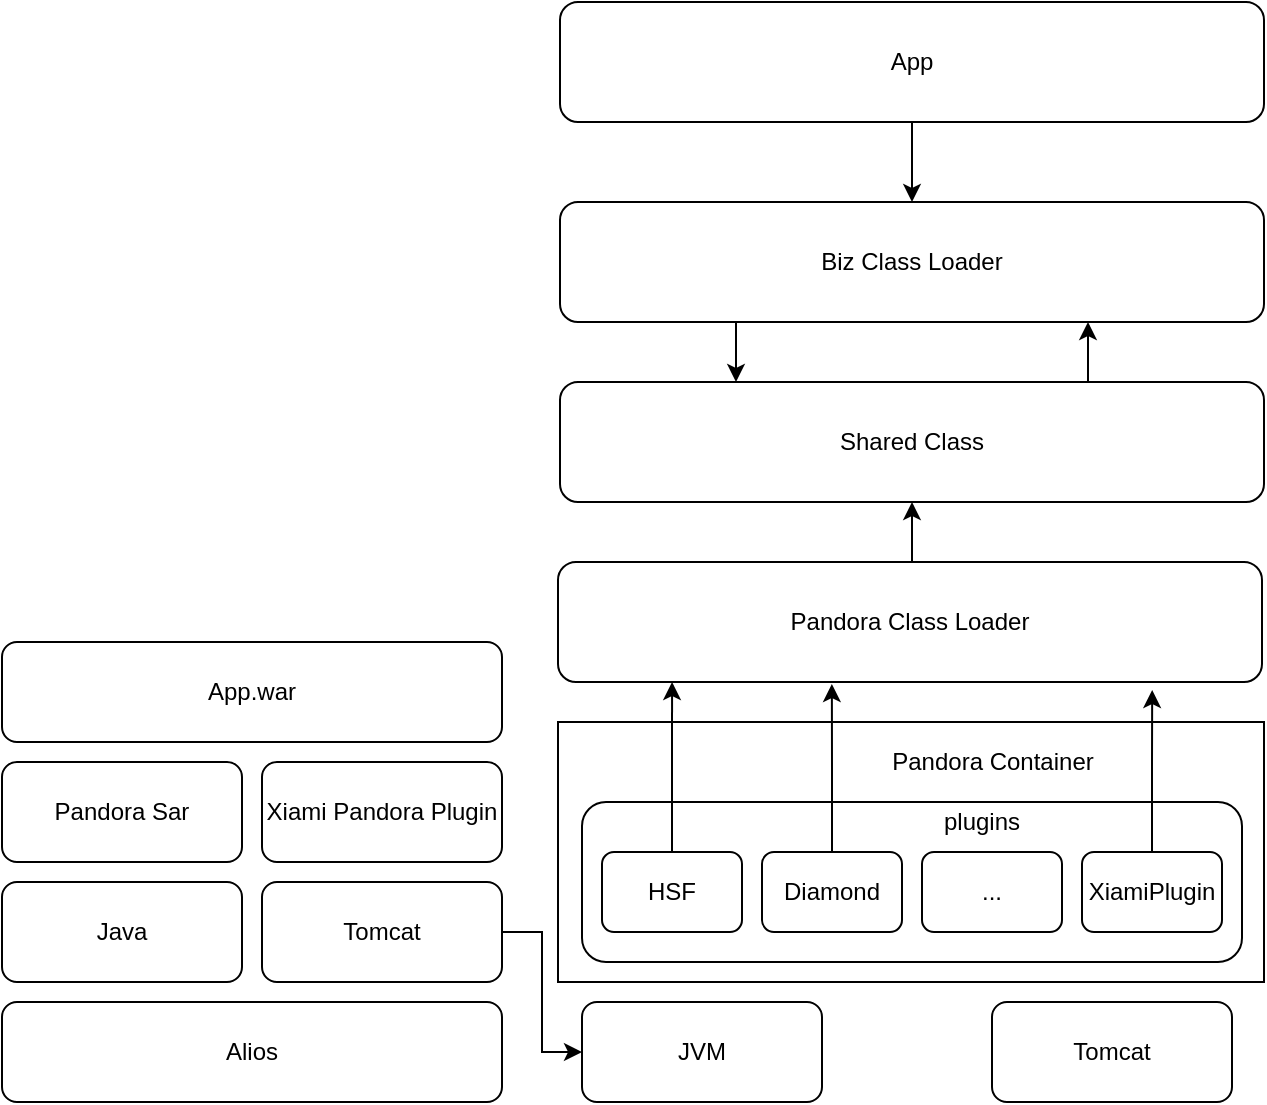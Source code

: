 <mxfile version="10.6.7" type="github"><diagram id="_4XKTsLNfXJKerc1PQuz" name="Page-1"><mxGraphModel dx="918" dy="617" grid="1" gridSize="10" guides="1" tooltips="1" connect="1" arrows="1" fold="1" page="1" pageScale="1" pageWidth="826" pageHeight="1169" math="0" shadow="0"><root><mxCell id="0"/><mxCell id="1" parent="0"/><mxCell id="9JVIV9pu0R4_s_QnGwJ--30" value="" style="rounded=0;whiteSpace=wrap;html=1;fillColor=none;" vertex="1" parent="1"><mxGeometry x="298" y="460" width="353" height="130" as="geometry"/></mxCell><mxCell id="9JVIV9pu0R4_s_QnGwJ--14" value="Alios" style="rounded=1;whiteSpace=wrap;html=1;fillColor=none;" vertex="1" parent="1"><mxGeometry x="20" y="600" width="250" height="50" as="geometry"/></mxCell><mxCell id="9JVIV9pu0R4_s_QnGwJ--15" value="Java" style="rounded=1;whiteSpace=wrap;html=1;fillColor=none;" vertex="1" parent="1"><mxGeometry x="20" y="540" width="120" height="50" as="geometry"/></mxCell><mxCell id="9JVIV9pu0R4_s_QnGwJ--22" style="edgeStyle=orthogonalEdgeStyle;rounded=0;orthogonalLoop=1;jettySize=auto;html=1;exitX=1;exitY=0.5;exitDx=0;exitDy=0;entryX=0;entryY=0.5;entryDx=0;entryDy=0;" edge="1" parent="1" source="9JVIV9pu0R4_s_QnGwJ--16" target="9JVIV9pu0R4_s_QnGwJ--20"><mxGeometry relative="1" as="geometry"/></mxCell><mxCell id="9JVIV9pu0R4_s_QnGwJ--16" value="Tomcat" style="rounded=1;whiteSpace=wrap;html=1;fillColor=none;" vertex="1" parent="1"><mxGeometry x="150" y="540" width="120" height="50" as="geometry"/></mxCell><mxCell id="9JVIV9pu0R4_s_QnGwJ--17" value="Pandora Sar" style="rounded=1;whiteSpace=wrap;html=1;fillColor=none;" vertex="1" parent="1"><mxGeometry x="20" y="480" width="120" height="50" as="geometry"/></mxCell><mxCell id="9JVIV9pu0R4_s_QnGwJ--18" value="Xiami Pandora Plugin" style="rounded=1;whiteSpace=wrap;html=1;fillColor=none;" vertex="1" parent="1"><mxGeometry x="150" y="480" width="120" height="50" as="geometry"/></mxCell><mxCell id="9JVIV9pu0R4_s_QnGwJ--19" value="App.war" style="rounded=1;whiteSpace=wrap;html=1;fillColor=none;" vertex="1" parent="1"><mxGeometry x="20" y="420" width="250" height="50" as="geometry"/></mxCell><mxCell id="9JVIV9pu0R4_s_QnGwJ--20" value="JVM" style="rounded=1;whiteSpace=wrap;html=1;fillColor=none;" vertex="1" parent="1"><mxGeometry x="310" y="600" width="120" height="50" as="geometry"/></mxCell><mxCell id="9JVIV9pu0R4_s_QnGwJ--21" value="Tomcat" style="rounded=1;whiteSpace=wrap;html=1;fillColor=none;" vertex="1" parent="1"><mxGeometry x="515" y="600" width="120" height="50" as="geometry"/></mxCell><mxCell id="9JVIV9pu0R4_s_QnGwJ--23" value="" style="rounded=1;whiteSpace=wrap;html=1;fillColor=none;" vertex="1" parent="1"><mxGeometry x="310" y="500" width="330" height="80" as="geometry"/></mxCell><mxCell id="9JVIV9pu0R4_s_QnGwJ--41" style="edgeStyle=orthogonalEdgeStyle;rounded=0;orthogonalLoop=1;jettySize=auto;html=1;exitX=0.5;exitY=0;exitDx=0;exitDy=0;entryX=0.162;entryY=1;entryDx=0;entryDy=0;entryPerimeter=0;" edge="1" parent="1" source="9JVIV9pu0R4_s_QnGwJ--24" target="9JVIV9pu0R4_s_QnGwJ--32"><mxGeometry relative="1" as="geometry"/></mxCell><mxCell id="9JVIV9pu0R4_s_QnGwJ--24" value="HSF" style="rounded=1;whiteSpace=wrap;html=1;fillColor=none;" vertex="1" parent="1"><mxGeometry x="320" y="525" width="70" height="40" as="geometry"/></mxCell><mxCell id="9JVIV9pu0R4_s_QnGwJ--42" style="edgeStyle=orthogonalEdgeStyle;rounded=0;orthogonalLoop=1;jettySize=auto;html=1;exitX=0.5;exitY=0;exitDx=0;exitDy=0;entryX=0.389;entryY=1.017;entryDx=0;entryDy=0;entryPerimeter=0;" edge="1" parent="1" source="9JVIV9pu0R4_s_QnGwJ--25" target="9JVIV9pu0R4_s_QnGwJ--32"><mxGeometry relative="1" as="geometry"/></mxCell><mxCell id="9JVIV9pu0R4_s_QnGwJ--25" value="Diamond" style="rounded=1;whiteSpace=wrap;html=1;fillColor=none;" vertex="1" parent="1"><mxGeometry x="400" y="525" width="70" height="40" as="geometry"/></mxCell><mxCell id="9JVIV9pu0R4_s_QnGwJ--26" value="..." style="rounded=1;whiteSpace=wrap;html=1;fillColor=none;" vertex="1" parent="1"><mxGeometry x="480" y="525" width="70" height="40" as="geometry"/></mxCell><mxCell id="9JVIV9pu0R4_s_QnGwJ--45" style="edgeStyle=orthogonalEdgeStyle;rounded=0;orthogonalLoop=1;jettySize=auto;html=1;exitX=0.5;exitY=0;exitDx=0;exitDy=0;entryX=0.844;entryY=1.067;entryDx=0;entryDy=0;entryPerimeter=0;" edge="1" parent="1" source="9JVIV9pu0R4_s_QnGwJ--27" target="9JVIV9pu0R4_s_QnGwJ--32"><mxGeometry relative="1" as="geometry"/></mxCell><mxCell id="9JVIV9pu0R4_s_QnGwJ--27" value="XiamiPlugin" style="rounded=1;whiteSpace=wrap;html=1;fillColor=none;" vertex="1" parent="1"><mxGeometry x="560" y="525" width="70" height="40" as="geometry"/></mxCell><mxCell id="9JVIV9pu0R4_s_QnGwJ--29" value="plugins" style="text;html=1;strokeColor=none;fillColor=none;align=center;verticalAlign=middle;whiteSpace=wrap;rounded=0;" vertex="1" parent="1"><mxGeometry x="490" y="500" width="40" height="20" as="geometry"/></mxCell><mxCell id="9JVIV9pu0R4_s_QnGwJ--31" value="Pandora Container" style="text;html=1;strokeColor=none;fillColor=none;align=center;verticalAlign=middle;whiteSpace=wrap;rounded=0;" vertex="1" parent="1"><mxGeometry x="457.5" y="470" width="115" height="20" as="geometry"/></mxCell><mxCell id="9JVIV9pu0R4_s_QnGwJ--40" style="edgeStyle=orthogonalEdgeStyle;rounded=0;orthogonalLoop=1;jettySize=auto;html=1;exitX=0.5;exitY=0;exitDx=0;exitDy=0;entryX=0.5;entryY=1;entryDx=0;entryDy=0;" edge="1" parent="1" source="9JVIV9pu0R4_s_QnGwJ--32" target="9JVIV9pu0R4_s_QnGwJ--33"><mxGeometry relative="1" as="geometry"/></mxCell><mxCell id="9JVIV9pu0R4_s_QnGwJ--32" value="Pandora Class Loader" style="rounded=1;whiteSpace=wrap;html=1;fillColor=none;" vertex="1" parent="1"><mxGeometry x="298" y="380" width="352" height="60" as="geometry"/></mxCell><mxCell id="9JVIV9pu0R4_s_QnGwJ--38" style="edgeStyle=orthogonalEdgeStyle;rounded=0;orthogonalLoop=1;jettySize=auto;html=1;exitX=0.75;exitY=0;exitDx=0;exitDy=0;entryX=0.75;entryY=1;entryDx=0;entryDy=0;" edge="1" parent="1" source="9JVIV9pu0R4_s_QnGwJ--33" target="9JVIV9pu0R4_s_QnGwJ--34"><mxGeometry relative="1" as="geometry"/></mxCell><mxCell id="9JVIV9pu0R4_s_QnGwJ--33" value="Shared Class" style="rounded=1;whiteSpace=wrap;html=1;fillColor=none;" vertex="1" parent="1"><mxGeometry x="299" y="290" width="352" height="60" as="geometry"/></mxCell><mxCell id="9JVIV9pu0R4_s_QnGwJ--37" style="edgeStyle=orthogonalEdgeStyle;rounded=0;orthogonalLoop=1;jettySize=auto;html=1;exitX=0.25;exitY=1;exitDx=0;exitDy=0;entryX=0.25;entryY=0;entryDx=0;entryDy=0;" edge="1" parent="1" source="9JVIV9pu0R4_s_QnGwJ--34" target="9JVIV9pu0R4_s_QnGwJ--33"><mxGeometry relative="1" as="geometry"/></mxCell><mxCell id="9JVIV9pu0R4_s_QnGwJ--34" value="Biz Class Loader" style="rounded=1;whiteSpace=wrap;html=1;fillColor=none;" vertex="1" parent="1"><mxGeometry x="299" y="200" width="352" height="60" as="geometry"/></mxCell><mxCell id="9JVIV9pu0R4_s_QnGwJ--36" style="edgeStyle=orthogonalEdgeStyle;rounded=0;orthogonalLoop=1;jettySize=auto;html=1;exitX=0.5;exitY=1;exitDx=0;exitDy=0;entryX=0.5;entryY=0;entryDx=0;entryDy=0;" edge="1" parent="1" source="9JVIV9pu0R4_s_QnGwJ--35" target="9JVIV9pu0R4_s_QnGwJ--34"><mxGeometry relative="1" as="geometry"/></mxCell><mxCell id="9JVIV9pu0R4_s_QnGwJ--35" value="App" style="rounded=1;whiteSpace=wrap;html=1;fillColor=none;" vertex="1" parent="1"><mxGeometry x="299" y="100" width="352" height="60" as="geometry"/></mxCell></root></mxGraphModel></diagram></mxfile>